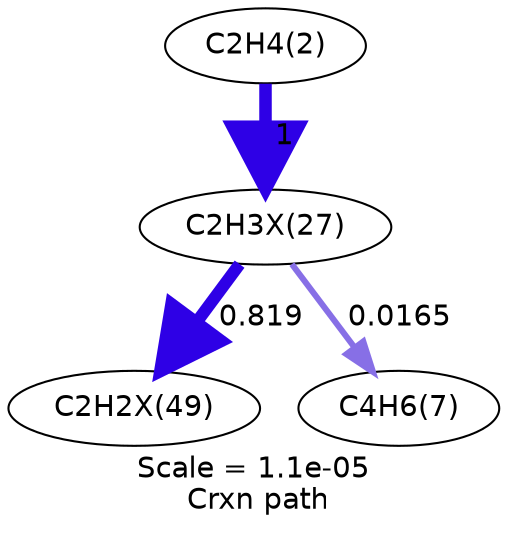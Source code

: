 digraph reaction_paths {
center=1;
s5 -> s20[fontname="Helvetica", style="setlinewidth(6)", arrowsize=3, color="0.7, 1.5, 0.9"
, label=" 1"];
s20 -> s28[fontname="Helvetica", style="setlinewidth(5.85)", arrowsize=2.92, color="0.7, 1.32, 0.9"
, label=" 0.819"];
s20 -> s8[fontname="Helvetica", style="setlinewidth(2.9)", arrowsize=1.45, color="0.7, 0.517, 0.9"
, label=" 0.0165"];
s5 [ fontname="Helvetica", label="C2H4(2)"];
s8 [ fontname="Helvetica", label="C4H6(7)"];
s20 [ fontname="Helvetica", label="C2H3X(27)"];
s28 [ fontname="Helvetica", label="C2H2X(49)"];
 label = "Scale = 1.1e-05\l Crxn path";
 fontname = "Helvetica";
}
